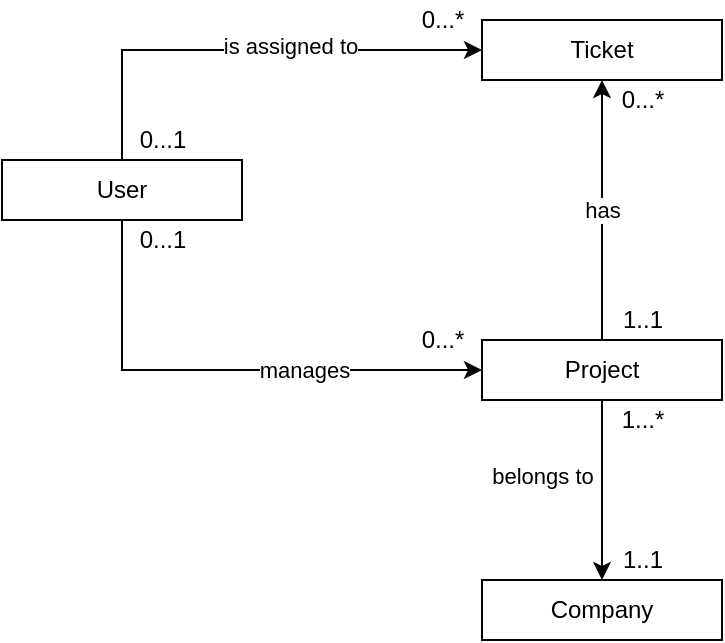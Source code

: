 <mxfile version="15.4.0" type="device"><diagram id="42Kgy-oU1N8T-ftBOqkw" name="Page-1"><mxGraphModel dx="652" dy="500" grid="1" gridSize="10" guides="1" tooltips="1" connect="1" arrows="1" fold="1" page="1" pageScale="1" pageWidth="827" pageHeight="1169" math="0" shadow="0"><root><mxCell id="0"/><mxCell id="1" parent="0"/><mxCell id="dRs1j0SD-ZN-5hlV4q-E-13" style="edgeStyle=orthogonalEdgeStyle;rounded=0;orthogonalLoop=1;jettySize=auto;html=1;entryX=0;entryY=0.5;entryDx=0;entryDy=0;exitX=0.5;exitY=0;exitDx=0;exitDy=0;" edge="1" parent="1" source="dRs1j0SD-ZN-5hlV4q-E-1" target="dRs1j0SD-ZN-5hlV4q-E-5"><mxGeometry relative="1" as="geometry"/></mxCell><mxCell id="dRs1j0SD-ZN-5hlV4q-E-14" value="is assigned to" style="edgeLabel;html=1;align=center;verticalAlign=middle;resizable=0;points=[];" vertex="1" connectable="0" parent="dRs1j0SD-ZN-5hlV4q-E-13"><mxGeometry x="0.178" y="2" relative="1" as="geometry"><mxPoint as="offset"/></mxGeometry></mxCell><mxCell id="dRs1j0SD-ZN-5hlV4q-E-15" style="edgeStyle=orthogonalEdgeStyle;rounded=0;orthogonalLoop=1;jettySize=auto;html=1;entryX=0;entryY=0.5;entryDx=0;entryDy=0;exitX=0.5;exitY=1;exitDx=0;exitDy=0;" edge="1" parent="1" source="dRs1j0SD-ZN-5hlV4q-E-1" target="dRs1j0SD-ZN-5hlV4q-E-4"><mxGeometry relative="1" as="geometry"/></mxCell><mxCell id="dRs1j0SD-ZN-5hlV4q-E-16" value="manages" style="edgeLabel;html=1;align=center;verticalAlign=middle;resizable=0;points=[];" vertex="1" connectable="0" parent="dRs1j0SD-ZN-5hlV4q-E-15"><mxGeometry x="0.054" y="-1" relative="1" as="geometry"><mxPoint x="31" y="-1" as="offset"/></mxGeometry></mxCell><mxCell id="dRs1j0SD-ZN-5hlV4q-E-1" value="User" style="rounded=0;whiteSpace=wrap;html=1;" vertex="1" parent="1"><mxGeometry x="220" y="280" width="120" height="30" as="geometry"/></mxCell><mxCell id="dRs1j0SD-ZN-5hlV4q-E-10" style="edgeStyle=orthogonalEdgeStyle;rounded=0;orthogonalLoop=1;jettySize=auto;html=1;entryX=0.5;entryY=1;entryDx=0;entryDy=0;startArrow=classic;startFill=1;endArrow=none;endFill=0;" edge="1" parent="1" source="dRs1j0SD-ZN-5hlV4q-E-3" target="dRs1j0SD-ZN-5hlV4q-E-4"><mxGeometry relative="1" as="geometry"/></mxCell><mxCell id="dRs1j0SD-ZN-5hlV4q-E-11" value="belongs to" style="edgeLabel;html=1;align=center;verticalAlign=middle;resizable=0;points=[];" vertex="1" connectable="0" parent="dRs1j0SD-ZN-5hlV4q-E-10"><mxGeometry x="0.185" y="1" relative="1" as="geometry"><mxPoint x="-29" y="1" as="offset"/></mxGeometry></mxCell><mxCell id="dRs1j0SD-ZN-5hlV4q-E-3" value="Company" style="rounded=0;whiteSpace=wrap;html=1;" vertex="1" parent="1"><mxGeometry x="460" y="490" width="120" height="30" as="geometry"/></mxCell><mxCell id="dRs1j0SD-ZN-5hlV4q-E-12" value="has" style="edgeStyle=orthogonalEdgeStyle;rounded=0;orthogonalLoop=1;jettySize=auto;html=1;entryX=0.5;entryY=1;entryDx=0;entryDy=0;exitX=0.5;exitY=0;exitDx=0;exitDy=0;" edge="1" parent="1" source="dRs1j0SD-ZN-5hlV4q-E-4" target="dRs1j0SD-ZN-5hlV4q-E-5"><mxGeometry relative="1" as="geometry"><Array as="points"><mxPoint x="520" y="260"/><mxPoint x="520" y="260"/></Array></mxGeometry></mxCell><mxCell id="dRs1j0SD-ZN-5hlV4q-E-4" value="Project" style="rounded=0;whiteSpace=wrap;html=1;" vertex="1" parent="1"><mxGeometry x="460" y="370" width="120" height="30" as="geometry"/></mxCell><mxCell id="dRs1j0SD-ZN-5hlV4q-E-5" value="Ticket" style="rounded=0;whiteSpace=wrap;html=1;" vertex="1" parent="1"><mxGeometry x="460" y="210" width="120" height="30" as="geometry"/></mxCell><mxCell id="dRs1j0SD-ZN-5hlV4q-E-18" value="1...*" style="text;html=1;align=center;verticalAlign=middle;resizable=0;points=[];autosize=1;strokeColor=none;fillColor=none;" vertex="1" parent="1"><mxGeometry x="520" y="400" width="40" height="20" as="geometry"/></mxCell><mxCell id="dRs1j0SD-ZN-5hlV4q-E-19" value="1..1" style="text;html=1;align=center;verticalAlign=middle;resizable=0;points=[];autosize=1;strokeColor=none;fillColor=none;" vertex="1" parent="1"><mxGeometry x="520" y="470" width="40" height="20" as="geometry"/></mxCell><mxCell id="dRs1j0SD-ZN-5hlV4q-E-20" value="1..1" style="text;html=1;align=center;verticalAlign=middle;resizable=0;points=[];autosize=1;strokeColor=none;fillColor=none;" vertex="1" parent="1"><mxGeometry x="520" y="350" width="40" height="20" as="geometry"/></mxCell><mxCell id="dRs1j0SD-ZN-5hlV4q-E-22" value="0...*" style="text;html=1;align=center;verticalAlign=middle;resizable=0;points=[];autosize=1;strokeColor=none;fillColor=none;" vertex="1" parent="1"><mxGeometry x="520" y="240" width="40" height="20" as="geometry"/></mxCell><mxCell id="dRs1j0SD-ZN-5hlV4q-E-23" value="0...1" style="text;html=1;align=center;verticalAlign=middle;resizable=0;points=[];autosize=1;strokeColor=none;fillColor=none;" vertex="1" parent="1"><mxGeometry x="280" y="260" width="40" height="20" as="geometry"/></mxCell><mxCell id="dRs1j0SD-ZN-5hlV4q-E-24" value="0...*" style="text;html=1;align=center;verticalAlign=middle;resizable=0;points=[];autosize=1;strokeColor=none;fillColor=none;" vertex="1" parent="1"><mxGeometry x="420" y="200" width="40" height="20" as="geometry"/></mxCell><mxCell id="dRs1j0SD-ZN-5hlV4q-E-25" value="0...1" style="text;html=1;align=center;verticalAlign=middle;resizable=0;points=[];autosize=1;strokeColor=none;fillColor=none;" vertex="1" parent="1"><mxGeometry x="280" y="310" width="40" height="20" as="geometry"/></mxCell><mxCell id="dRs1j0SD-ZN-5hlV4q-E-26" value="0...*" style="text;html=1;align=center;verticalAlign=middle;resizable=0;points=[];autosize=1;strokeColor=none;fillColor=none;" vertex="1" parent="1"><mxGeometry x="420" y="360" width="40" height="20" as="geometry"/></mxCell></root></mxGraphModel></diagram></mxfile>